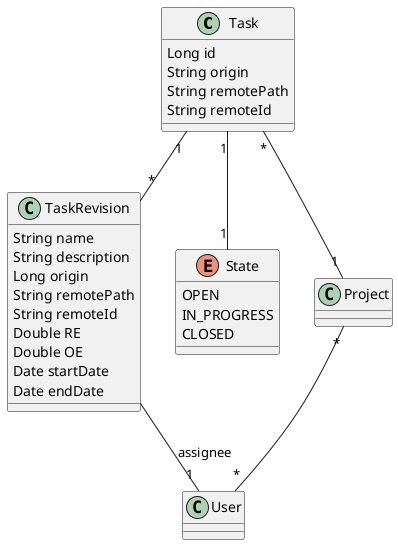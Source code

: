 @startuml

Task "1" -- "*" TaskRevision
Task "1" -- "1" State
Task "*" -- "1" Project
TaskRevision -- "1" User :assignee
Project "*" -- "*" User



class Task {
Long id
String origin
String remotePath
String remoteId

}

class TaskRevision {
String name
String description
Long origin
String remotePath
String remoteId
Double RE
Double OE
Date startDate
Date endDate

}

enum State {
  OPEN
  IN_PROGRESS
  CLOSED
}

@enduml